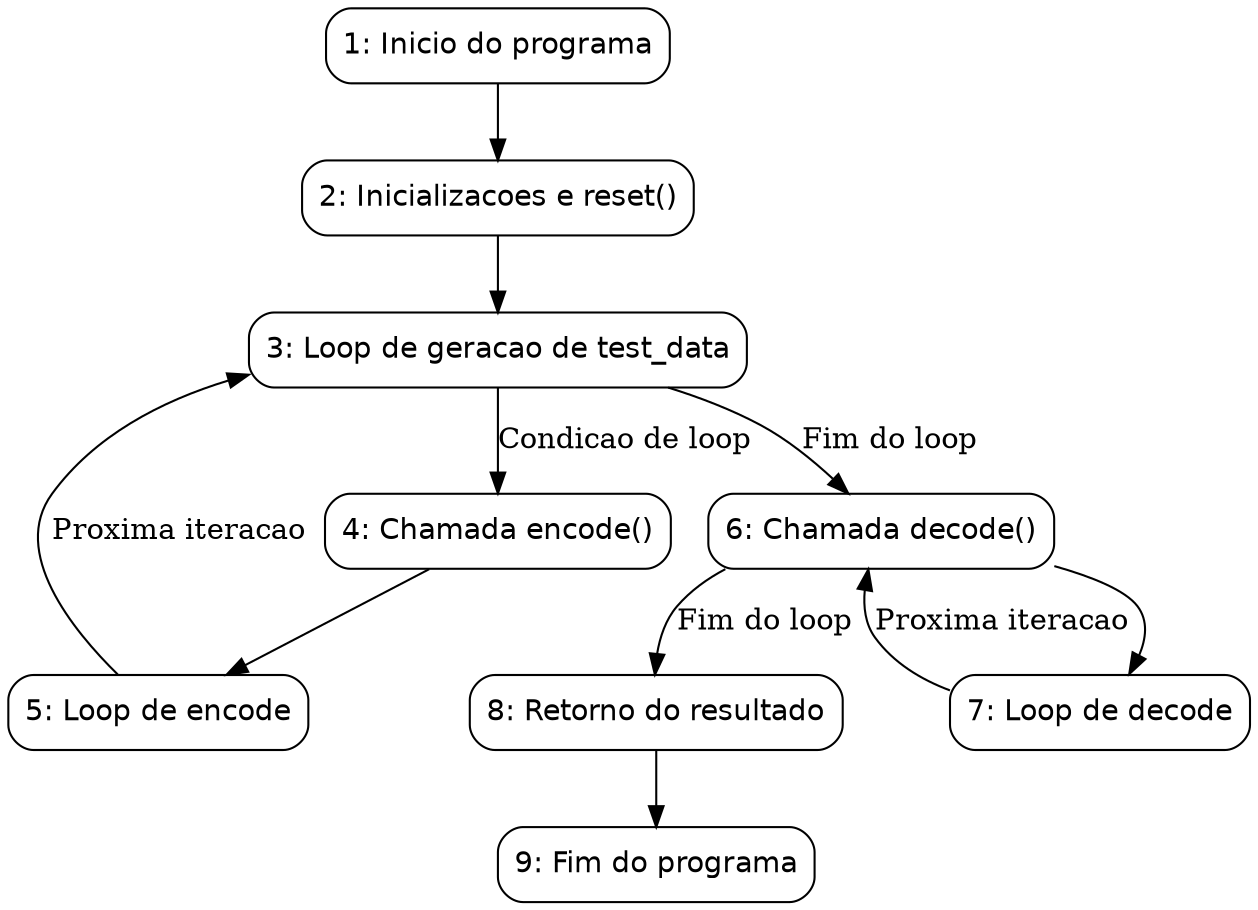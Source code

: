 digraph adpcm_CFG {
    node [shape=box, style=rounded, fontname="Helvetica"];
    // Nos principais representando blocos de codigo
    N1 [label="1: Inicio do programa"];
    N2 [label="2: Inicializacoes e reset()"];
    N3 [label="3: Loop de geracao de test_data"];
    N4 [label="4: Chamada encode()"];
    N5 [label="5: Loop de encode"];
    N6 [label="6: Chamada decode()"];
    N7 [label="7: Loop de decode"];
    N8 [label="8: Retorno do resultado"];
    N9 [label="9: Fim do programa"];

    // Arestas representando fluxo de controle
    N1 -> N2;
    N2 -> N3;
    N3 -> N4 [label="Condicao de loop"];
    N4 -> N5;
    N5 -> N3 [label="Proxima iteracao"];
    N3 -> N6 [label="Fim do loop"];
    N6 -> N7;
    N7 -> N6 [label="Proxima iteracao"];
    N6 -> N8 [label="Fim do loop"];
    N8 -> N9;
}